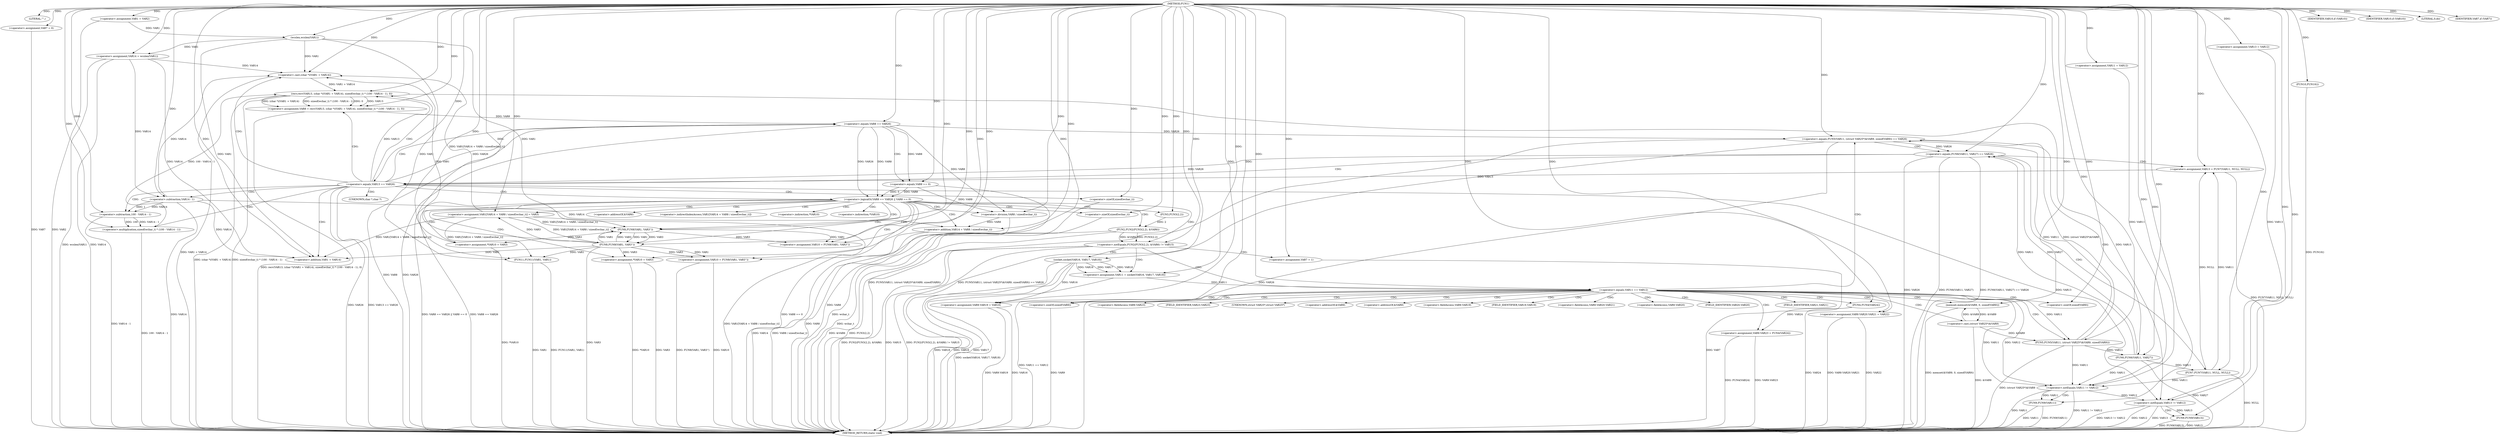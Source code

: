 digraph FUN1 {  
"1000100" [label = "(METHOD,FUN1)" ]
"1000302" [label = "(METHOD_RETURN,static void)" ]
"1000103" [label = "(LITERAL,\"\",)" ]
"1000104" [label = "(<operator>.assignment,VAR1 = VAR2)" ]
"1000112" [label = "(<operator>.assignment,VAR7 = 0)" ]
"1000119" [label = "(<operator>.assignment,VAR11 = VAR12)" ]
"1000123" [label = "(<operator>.assignment,VAR13 = VAR12)" ]
"1000127" [label = "(<operator>.assignment,VAR14 = wcslen(VAR1))" ]
"1000129" [label = "(wcslen,wcslen(VAR1))" ]
"1000134" [label = "(<operator>.notEquals,FUN2(FUN3(2,2), &VAR6) != VAR15)" ]
"1000135" [label = "(FUN2,FUN2(FUN3(2,2), &VAR6))" ]
"1000136" [label = "(FUN3,FUN3(2,2))" ]
"1000144" [label = "(<operator>.assignment,VAR7 = 1)" ]
"1000147" [label = "(<operator>.assignment,VAR11 = socket(VAR16, VAR17, VAR18))" ]
"1000149" [label = "(socket,socket(VAR16, VAR17, VAR18))" ]
"1000154" [label = "(<operator>.equals,VAR11 == VAR12)" ]
"1000159" [label = "(memset,memset(&VAR9, 0, sizeof(VAR9)))" ]
"1000163" [label = "(<operator>.sizeOf,sizeof(VAR9))" ]
"1000165" [label = "(<operator>.assignment,VAR9.VAR19 = VAR16)" ]
"1000170" [label = "(<operator>.assignment,VAR9.VAR20.VAR21 = VAR22)" ]
"1000177" [label = "(<operator>.assignment,VAR9.VAR23 = FUN4(VAR24))" ]
"1000181" [label = "(FUN4,FUN4(VAR24))" ]
"1000184" [label = "(<operator>.equals,FUN5(VAR11, (struct VAR25*)&VAR9, sizeof(VAR9)) == VAR26)" ]
"1000185" [label = "(FUN5,FUN5(VAR11, (struct VAR25*)&VAR9, sizeof(VAR9)))" ]
"1000187" [label = "(<operator>.cast,(struct VAR25*)&VAR9)" ]
"1000191" [label = "(<operator>.sizeOf,sizeof(VAR9))" ]
"1000197" [label = "(<operator>.equals,FUN6(VAR11, VAR27) == VAR26)" ]
"1000198" [label = "(FUN6,FUN6(VAR11, VAR27))" ]
"1000204" [label = "(<operator>.assignment,VAR13 = FUN7(VAR11, NULL, NULL))" ]
"1000206" [label = "(FUN7,FUN7(VAR11, NULL, NULL))" ]
"1000211" [label = "(<operator>.equals,VAR13 == VAR26)" ]
"1000216" [label = "(<operator>.assignment,VAR8 = recv(VAR13, (char *)(VAR1 + VAR14), sizeof(wchar_t) * (100 - VAR14 - 1), 0))" ]
"1000218" [label = "(recv,recv(VAR13, (char *)(VAR1 + VAR14), sizeof(wchar_t) * (100 - VAR14 - 1), 0))" ]
"1000220" [label = "(<operator>.cast,(char *)(VAR1 + VAR14))" ]
"1000222" [label = "(<operator>.addition,VAR1 + VAR14)" ]
"1000225" [label = "(<operator>.multiplication,sizeof(wchar_t) * (100 - VAR14 - 1))" ]
"1000226" [label = "(<operator>.sizeOf,sizeof(wchar_t))" ]
"1000228" [label = "(<operator>.subtraction,100 - VAR14 - 1)" ]
"1000230" [label = "(<operator>.subtraction,VAR14 - 1)" ]
"1000235" [label = "(<operator>.logicalOr,VAR8 == VAR26 || VAR8 == 0)" ]
"1000236" [label = "(<operator>.equals,VAR8 == VAR26)" ]
"1000239" [label = "(<operator>.equals,VAR8 == 0)" ]
"1000244" [label = "(<operator>.assignment,VAR1[VAR14 + VAR8 / sizeof(wchar_t)] = VAR3)" ]
"1000247" [label = "(<operator>.addition,VAR14 + VAR8 / sizeof(wchar_t))" ]
"1000249" [label = "(<operator>.division,VAR8 / sizeof(wchar_t))" ]
"1000251" [label = "(<operator>.sizeOf,sizeof(wchar_t))" ]
"1000254" [label = "(<operator>.assignment,VAR10 = FUN8(VAR1, VAR3''))" ]
"1000256" [label = "(FUN8,FUN8(VAR1, VAR3''))" ]
"1000260" [label = "(IDENTIFIER,VAR10,if (VAR10))" ]
"1000262" [label = "(<operator>.assignment,*VAR10 = VAR3)" ]
"1000266" [label = "(<operator>.assignment,VAR10 = FUN8(VAR1, VAR3''))" ]
"1000268" [label = "(FUN8,FUN8(VAR1, VAR3''))" ]
"1000272" [label = "(IDENTIFIER,VAR10,if (VAR10))" ]
"1000274" [label = "(<operator>.assignment,*VAR10 = VAR3)" ]
"1000278" [label = "(LITERAL,0,do)" ]
"1000280" [label = "(<operator>.notEquals,VAR11 != VAR12)" ]
"1000284" [label = "(FUN9,FUN9(VAR11))" ]
"1000287" [label = "(<operator>.notEquals,VAR13 != VAR12)" ]
"1000291" [label = "(FUN9,FUN9(VAR13))" ]
"1000294" [label = "(IDENTIFIER,VAR7,if (VAR7))" ]
"1000296" [label = "(FUN10,FUN10())" ]
"1000299" [label = "(FUN11,FUN11(VAR1, VAR1))" ]
"1000139" [label = "(<operator>.addressOf,&VAR6)" ]
"1000160" [label = "(<operator>.addressOf,&VAR9)" ]
"1000166" [label = "(<operator>.fieldAccess,VAR9.VAR19)" ]
"1000168" [label = "(FIELD_IDENTIFIER,VAR19,VAR19)" ]
"1000171" [label = "(<operator>.fieldAccess,VAR9.VAR20.VAR21)" ]
"1000172" [label = "(<operator>.fieldAccess,VAR9.VAR20)" ]
"1000174" [label = "(FIELD_IDENTIFIER,VAR20,VAR20)" ]
"1000175" [label = "(FIELD_IDENTIFIER,VAR21,VAR21)" ]
"1000178" [label = "(<operator>.fieldAccess,VAR9.VAR23)" ]
"1000180" [label = "(FIELD_IDENTIFIER,VAR23,VAR23)" ]
"1000188" [label = "(UNKNOWN,struct VAR25*,struct VAR25*)" ]
"1000189" [label = "(<operator>.addressOf,&VAR9)" ]
"1000221" [label = "(UNKNOWN,char *,char *)" ]
"1000245" [label = "(<operator>.indirectIndexAccess,VAR1[VAR14 + VAR8 / sizeof(wchar_t)])" ]
"1000263" [label = "(<operator>.indirection,*VAR10)" ]
"1000275" [label = "(<operator>.indirection,*VAR10)" ]
  "1000291" -> "1000302"  [ label = "DDG: FUN9(VAR13)"] 
  "1000184" -> "1000302"  [ label = "DDG: FUN5(VAR11, (struct VAR25*)&VAR9, sizeof(VAR9))"] 
  "1000230" -> "1000302"  [ label = "DDG: VAR14"] 
  "1000197" -> "1000302"  [ label = "DDG: FUN6(VAR11, VAR27) == VAR26"] 
  "1000181" -> "1000302"  [ label = "DDG: VAR24"] 
  "1000177" -> "1000302"  [ label = "DDG: VAR9.VAR23"] 
  "1000247" -> "1000302"  [ label = "DDG: VAR14"] 
  "1000159" -> "1000302"  [ label = "DDG: memset(&VAR9, 0, sizeof(VAR9))"] 
  "1000185" -> "1000302"  [ label = "DDG: (struct VAR25*)&VAR9"] 
  "1000218" -> "1000302"  [ label = "DDG: sizeof(wchar_t) * (100 - VAR14 - 1)"] 
  "1000197" -> "1000302"  [ label = "DDG: VAR26"] 
  "1000226" -> "1000302"  [ label = "DDG: wchar_t"] 
  "1000291" -> "1000302"  [ label = "DDG: VAR13"] 
  "1000236" -> "1000302"  [ label = "DDG: VAR8"] 
  "1000206" -> "1000302"  [ label = "DDG: NULL"] 
  "1000284" -> "1000302"  [ label = "DDG: VAR11"] 
  "1000284" -> "1000302"  [ label = "DDG: FUN9(VAR11)"] 
  "1000235" -> "1000302"  [ label = "DDG: VAR8 == VAR26"] 
  "1000149" -> "1000302"  [ label = "DDG: VAR17"] 
  "1000235" -> "1000302"  [ label = "DDG: VAR8 == 0"] 
  "1000274" -> "1000302"  [ label = "DDG: *VAR10"] 
  "1000165" -> "1000302"  [ label = "DDG: VAR16"] 
  "1000235" -> "1000302"  [ label = "DDG: VAR8 == VAR26 || VAR8 == 0"] 
  "1000280" -> "1000302"  [ label = "DDG: VAR11 != VAR12"] 
  "1000198" -> "1000302"  [ label = "DDG: VAR27"] 
  "1000296" -> "1000302"  [ label = "DDG: FUN10()"] 
  "1000287" -> "1000302"  [ label = "DDG: VAR13 != VAR12"] 
  "1000299" -> "1000302"  [ label = "DDG: FUN11(VAR1, VAR1)"] 
  "1000239" -> "1000302"  [ label = "DDG: VAR8"] 
  "1000236" -> "1000302"  [ label = "DDG: VAR26"] 
  "1000225" -> "1000302"  [ label = "DDG: 100 - VAR14 - 1"] 
  "1000187" -> "1000302"  [ label = "DDG: &VAR9"] 
  "1000204" -> "1000302"  [ label = "DDG: FUN7(VAR11, NULL, NULL)"] 
  "1000134" -> "1000302"  [ label = "DDG: VAR15"] 
  "1000135" -> "1000302"  [ label = "DDG: &VAR6"] 
  "1000165" -> "1000302"  [ label = "DDG: VAR9.VAR19"] 
  "1000184" -> "1000302"  [ label = "DDG: FUN5(VAR11, (struct VAR25*)&VAR9, sizeof(VAR9)) == VAR26"] 
  "1000149" -> "1000302"  [ label = "DDG: VAR18"] 
  "1000266" -> "1000302"  [ label = "DDG: FUN8(VAR1, VAR3'')"] 
  "1000251" -> "1000302"  [ label = "DDG: wchar_t"] 
  "1000127" -> "1000302"  [ label = "DDG: wcslen(VAR1)"] 
  "1000287" -> "1000302"  [ label = "DDG: VAR12"] 
  "1000266" -> "1000302"  [ label = "DDG: VAR10"] 
  "1000134" -> "1000302"  [ label = "DDG: FUN2(FUN3(2,2), &VAR6) != VAR15"] 
  "1000177" -> "1000302"  [ label = "DDG: FUN4(VAR24)"] 
  "1000299" -> "1000302"  [ label = "DDG: VAR1"] 
  "1000216" -> "1000302"  [ label = "DDG: recv(VAR13, (char *)(VAR1 + VAR14), sizeof(wchar_t) * (100 - VAR14 - 1), 0)"] 
  "1000262" -> "1000302"  [ label = "DDG: *VAR10"] 
  "1000220" -> "1000302"  [ label = "DDG: VAR1 + VAR14"] 
  "1000147" -> "1000302"  [ label = "DDG: socket(VAR16, VAR17, VAR18)"] 
  "1000170" -> "1000302"  [ label = "DDG: VAR22"] 
  "1000154" -> "1000302"  [ label = "DDG: VAR11 == VAR12"] 
  "1000211" -> "1000302"  [ label = "DDG: VAR26"] 
  "1000134" -> "1000302"  [ label = "DDG: FUN2(FUN3(2,2), &VAR6)"] 
  "1000184" -> "1000302"  [ label = "DDG: VAR26"] 
  "1000112" -> "1000302"  [ label = "DDG: VAR7"] 
  "1000211" -> "1000302"  [ label = "DDG: VAR13 == VAR26"] 
  "1000280" -> "1000302"  [ label = "DDG: VAR11"] 
  "1000228" -> "1000302"  [ label = "DDG: VAR14 - 1"] 
  "1000135" -> "1000302"  [ label = "DDG: FUN3(2,2)"] 
  "1000274" -> "1000302"  [ label = "DDG: VAR3"] 
  "1000144" -> "1000302"  [ label = "DDG: VAR7"] 
  "1000287" -> "1000302"  [ label = "DDG: VAR13"] 
  "1000218" -> "1000302"  [ label = "DDG: (char *)(VAR1 + VAR14)"] 
  "1000170" -> "1000302"  [ label = "DDG: VAR9.VAR20.VAR21"] 
  "1000268" -> "1000302"  [ label = "DDG: VAR3"] 
  "1000149" -> "1000302"  [ label = "DDG: VAR16"] 
  "1000127" -> "1000302"  [ label = "DDG: VAR14"] 
  "1000249" -> "1000302"  [ label = "DDG: VAR8"] 
  "1000244" -> "1000302"  [ label = "DDG: VAR1[VAR14 + VAR8 / sizeof(wchar_t)]"] 
  "1000191" -> "1000302"  [ label = "DDG: VAR9"] 
  "1000104" -> "1000302"  [ label = "DDG: VAR2"] 
  "1000247" -> "1000302"  [ label = "DDG: VAR8 / sizeof(wchar_t)"] 
  "1000197" -> "1000302"  [ label = "DDG: FUN6(VAR11, VAR27)"] 
  "1000100" -> "1000103"  [ label = "DDG: "] 
  "1000100" -> "1000104"  [ label = "DDG: "] 
  "1000100" -> "1000112"  [ label = "DDG: "] 
  "1000100" -> "1000119"  [ label = "DDG: "] 
  "1000100" -> "1000123"  [ label = "DDG: "] 
  "1000129" -> "1000127"  [ label = "DDG: VAR1"] 
  "1000100" -> "1000127"  [ label = "DDG: "] 
  "1000104" -> "1000129"  [ label = "DDG: VAR1"] 
  "1000100" -> "1000129"  [ label = "DDG: "] 
  "1000135" -> "1000134"  [ label = "DDG: FUN3(2,2)"] 
  "1000135" -> "1000134"  [ label = "DDG: &VAR6"] 
  "1000136" -> "1000135"  [ label = "DDG: 2"] 
  "1000100" -> "1000136"  [ label = "DDG: "] 
  "1000100" -> "1000134"  [ label = "DDG: "] 
  "1000100" -> "1000144"  [ label = "DDG: "] 
  "1000149" -> "1000147"  [ label = "DDG: VAR16"] 
  "1000149" -> "1000147"  [ label = "DDG: VAR17"] 
  "1000149" -> "1000147"  [ label = "DDG: VAR18"] 
  "1000100" -> "1000147"  [ label = "DDG: "] 
  "1000100" -> "1000149"  [ label = "DDG: "] 
  "1000147" -> "1000154"  [ label = "DDG: VAR11"] 
  "1000100" -> "1000154"  [ label = "DDG: "] 
  "1000187" -> "1000159"  [ label = "DDG: &VAR9"] 
  "1000100" -> "1000159"  [ label = "DDG: "] 
  "1000100" -> "1000163"  [ label = "DDG: "] 
  "1000149" -> "1000165"  [ label = "DDG: VAR16"] 
  "1000100" -> "1000165"  [ label = "DDG: "] 
  "1000100" -> "1000170"  [ label = "DDG: "] 
  "1000181" -> "1000177"  [ label = "DDG: VAR24"] 
  "1000100" -> "1000181"  [ label = "DDG: "] 
  "1000185" -> "1000184"  [ label = "DDG: VAR11"] 
  "1000185" -> "1000184"  [ label = "DDG: (struct VAR25*)&VAR9"] 
  "1000154" -> "1000185"  [ label = "DDG: VAR11"] 
  "1000100" -> "1000185"  [ label = "DDG: "] 
  "1000187" -> "1000185"  [ label = "DDG: &VAR9"] 
  "1000159" -> "1000187"  [ label = "DDG: &VAR9"] 
  "1000100" -> "1000191"  [ label = "DDG: "] 
  "1000236" -> "1000184"  [ label = "DDG: VAR26"] 
  "1000100" -> "1000184"  [ label = "DDG: "] 
  "1000198" -> "1000197"  [ label = "DDG: VAR11"] 
  "1000198" -> "1000197"  [ label = "DDG: VAR27"] 
  "1000185" -> "1000198"  [ label = "DDG: VAR11"] 
  "1000100" -> "1000198"  [ label = "DDG: "] 
  "1000184" -> "1000197"  [ label = "DDG: VAR26"] 
  "1000100" -> "1000197"  [ label = "DDG: "] 
  "1000206" -> "1000204"  [ label = "DDG: VAR11"] 
  "1000206" -> "1000204"  [ label = "DDG: NULL"] 
  "1000100" -> "1000204"  [ label = "DDG: "] 
  "1000198" -> "1000206"  [ label = "DDG: VAR11"] 
  "1000100" -> "1000206"  [ label = "DDG: "] 
  "1000204" -> "1000211"  [ label = "DDG: VAR13"] 
  "1000100" -> "1000211"  [ label = "DDG: "] 
  "1000197" -> "1000211"  [ label = "DDG: VAR26"] 
  "1000218" -> "1000216"  [ label = "DDG: VAR13"] 
  "1000218" -> "1000216"  [ label = "DDG: (char *)(VAR1 + VAR14)"] 
  "1000218" -> "1000216"  [ label = "DDG: sizeof(wchar_t) * (100 - VAR14 - 1)"] 
  "1000218" -> "1000216"  [ label = "DDG: 0"] 
  "1000100" -> "1000216"  [ label = "DDG: "] 
  "1000211" -> "1000218"  [ label = "DDG: VAR13"] 
  "1000100" -> "1000218"  [ label = "DDG: "] 
  "1000220" -> "1000218"  [ label = "DDG: VAR1 + VAR14"] 
  "1000129" -> "1000220"  [ label = "DDG: VAR1"] 
  "1000268" -> "1000220"  [ label = "DDG: VAR1"] 
  "1000244" -> "1000220"  [ label = "DDG: VAR1[VAR14 + VAR8 / sizeof(wchar_t)]"] 
  "1000100" -> "1000220"  [ label = "DDG: "] 
  "1000127" -> "1000220"  [ label = "DDG: VAR14"] 
  "1000230" -> "1000220"  [ label = "DDG: VAR14"] 
  "1000129" -> "1000222"  [ label = "DDG: VAR1"] 
  "1000268" -> "1000222"  [ label = "DDG: VAR1"] 
  "1000244" -> "1000222"  [ label = "DDG: VAR1[VAR14 + VAR8 / sizeof(wchar_t)]"] 
  "1000100" -> "1000222"  [ label = "DDG: "] 
  "1000127" -> "1000222"  [ label = "DDG: VAR14"] 
  "1000230" -> "1000222"  [ label = "DDG: VAR14"] 
  "1000225" -> "1000218"  [ label = "DDG: 100 - VAR14 - 1"] 
  "1000100" -> "1000225"  [ label = "DDG: "] 
  "1000100" -> "1000226"  [ label = "DDG: "] 
  "1000228" -> "1000225"  [ label = "DDG: 100"] 
  "1000228" -> "1000225"  [ label = "DDG: VAR14 - 1"] 
  "1000100" -> "1000228"  [ label = "DDG: "] 
  "1000230" -> "1000228"  [ label = "DDG: VAR14"] 
  "1000230" -> "1000228"  [ label = "DDG: 1"] 
  "1000100" -> "1000230"  [ label = "DDG: "] 
  "1000127" -> "1000230"  [ label = "DDG: VAR14"] 
  "1000236" -> "1000235"  [ label = "DDG: VAR8"] 
  "1000236" -> "1000235"  [ label = "DDG: VAR26"] 
  "1000216" -> "1000236"  [ label = "DDG: VAR8"] 
  "1000100" -> "1000236"  [ label = "DDG: "] 
  "1000211" -> "1000236"  [ label = "DDG: VAR26"] 
  "1000239" -> "1000235"  [ label = "DDG: VAR8"] 
  "1000239" -> "1000235"  [ label = "DDG: 0"] 
  "1000236" -> "1000239"  [ label = "DDG: VAR8"] 
  "1000100" -> "1000239"  [ label = "DDG: "] 
  "1000268" -> "1000244"  [ label = "DDG: VAR3"] 
  "1000100" -> "1000244"  [ label = "DDG: "] 
  "1000230" -> "1000247"  [ label = "DDG: VAR14"] 
  "1000100" -> "1000247"  [ label = "DDG: "] 
  "1000249" -> "1000247"  [ label = "DDG: VAR8"] 
  "1000236" -> "1000249"  [ label = "DDG: VAR8"] 
  "1000239" -> "1000249"  [ label = "DDG: VAR8"] 
  "1000100" -> "1000249"  [ label = "DDG: "] 
  "1000100" -> "1000251"  [ label = "DDG: "] 
  "1000256" -> "1000254"  [ label = "DDG: VAR1"] 
  "1000256" -> "1000254"  [ label = "DDG: VAR3"] 
  "1000100" -> "1000254"  [ label = "DDG: "] 
  "1000244" -> "1000256"  [ label = "DDG: VAR1[VAR14 + VAR8 / sizeof(wchar_t)]"] 
  "1000100" -> "1000256"  [ label = "DDG: "] 
  "1000129" -> "1000256"  [ label = "DDG: VAR1"] 
  "1000268" -> "1000256"  [ label = "DDG: VAR1"] 
  "1000268" -> "1000256"  [ label = "DDG: VAR3"] 
  "1000100" -> "1000260"  [ label = "DDG: "] 
  "1000256" -> "1000262"  [ label = "DDG: VAR3"] 
  "1000100" -> "1000262"  [ label = "DDG: "] 
  "1000268" -> "1000266"  [ label = "DDG: VAR1"] 
  "1000268" -> "1000266"  [ label = "DDG: VAR3"] 
  "1000100" -> "1000266"  [ label = "DDG: "] 
  "1000256" -> "1000268"  [ label = "DDG: VAR1"] 
  "1000244" -> "1000268"  [ label = "DDG: VAR1[VAR14 + VAR8 / sizeof(wchar_t)]"] 
  "1000100" -> "1000268"  [ label = "DDG: "] 
  "1000256" -> "1000268"  [ label = "DDG: VAR3"] 
  "1000100" -> "1000272"  [ label = "DDG: "] 
  "1000268" -> "1000274"  [ label = "DDG: VAR3"] 
  "1000100" -> "1000274"  [ label = "DDG: "] 
  "1000100" -> "1000278"  [ label = "DDG: "] 
  "1000185" -> "1000280"  [ label = "DDG: VAR11"] 
  "1000154" -> "1000280"  [ label = "DDG: VAR11"] 
  "1000206" -> "1000280"  [ label = "DDG: VAR11"] 
  "1000198" -> "1000280"  [ label = "DDG: VAR11"] 
  "1000119" -> "1000280"  [ label = "DDG: VAR11"] 
  "1000100" -> "1000280"  [ label = "DDG: "] 
  "1000154" -> "1000280"  [ label = "DDG: VAR12"] 
  "1000280" -> "1000284"  [ label = "DDG: VAR11"] 
  "1000100" -> "1000284"  [ label = "DDG: "] 
  "1000218" -> "1000287"  [ label = "DDG: VAR13"] 
  "1000211" -> "1000287"  [ label = "DDG: VAR13"] 
  "1000123" -> "1000287"  [ label = "DDG: VAR13"] 
  "1000100" -> "1000287"  [ label = "DDG: "] 
  "1000280" -> "1000287"  [ label = "DDG: VAR12"] 
  "1000287" -> "1000291"  [ label = "DDG: VAR13"] 
  "1000100" -> "1000291"  [ label = "DDG: "] 
  "1000100" -> "1000294"  [ label = "DDG: "] 
  "1000100" -> "1000296"  [ label = "DDG: "] 
  "1000129" -> "1000299"  [ label = "DDG: VAR1"] 
  "1000268" -> "1000299"  [ label = "DDG: VAR1"] 
  "1000244" -> "1000299"  [ label = "DDG: VAR1[VAR14 + VAR8 / sizeof(wchar_t)]"] 
  "1000100" -> "1000299"  [ label = "DDG: "] 
  "1000134" -> "1000144"  [ label = "CDG: "] 
  "1000134" -> "1000149"  [ label = "CDG: "] 
  "1000134" -> "1000154"  [ label = "CDG: "] 
  "1000134" -> "1000147"  [ label = "CDG: "] 
  "1000154" -> "1000174"  [ label = "CDG: "] 
  "1000154" -> "1000191"  [ label = "CDG: "] 
  "1000154" -> "1000166"  [ label = "CDG: "] 
  "1000154" -> "1000180"  [ label = "CDG: "] 
  "1000154" -> "1000165"  [ label = "CDG: "] 
  "1000154" -> "1000188"  [ label = "CDG: "] 
  "1000154" -> "1000175"  [ label = "CDG: "] 
  "1000154" -> "1000160"  [ label = "CDG: "] 
  "1000154" -> "1000187"  [ label = "CDG: "] 
  "1000154" -> "1000185"  [ label = "CDG: "] 
  "1000154" -> "1000172"  [ label = "CDG: "] 
  "1000154" -> "1000189"  [ label = "CDG: "] 
  "1000154" -> "1000163"  [ label = "CDG: "] 
  "1000154" -> "1000168"  [ label = "CDG: "] 
  "1000154" -> "1000178"  [ label = "CDG: "] 
  "1000154" -> "1000159"  [ label = "CDG: "] 
  "1000154" -> "1000170"  [ label = "CDG: "] 
  "1000154" -> "1000171"  [ label = "CDG: "] 
  "1000154" -> "1000184"  [ label = "CDG: "] 
  "1000154" -> "1000177"  [ label = "CDG: "] 
  "1000154" -> "1000181"  [ label = "CDG: "] 
  "1000184" -> "1000197"  [ label = "CDG: "] 
  "1000184" -> "1000198"  [ label = "CDG: "] 
  "1000197" -> "1000211"  [ label = "CDG: "] 
  "1000197" -> "1000204"  [ label = "CDG: "] 
  "1000197" -> "1000206"  [ label = "CDG: "] 
  "1000211" -> "1000221"  [ label = "CDG: "] 
  "1000211" -> "1000216"  [ label = "CDG: "] 
  "1000211" -> "1000236"  [ label = "CDG: "] 
  "1000211" -> "1000222"  [ label = "CDG: "] 
  "1000211" -> "1000235"  [ label = "CDG: "] 
  "1000211" -> "1000220"  [ label = "CDG: "] 
  "1000211" -> "1000226"  [ label = "CDG: "] 
  "1000211" -> "1000230"  [ label = "CDG: "] 
  "1000211" -> "1000225"  [ label = "CDG: "] 
  "1000211" -> "1000218"  [ label = "CDG: "] 
  "1000211" -> "1000228"  [ label = "CDG: "] 
  "1000235" -> "1000268"  [ label = "CDG: "] 
  "1000235" -> "1000244"  [ label = "CDG: "] 
  "1000235" -> "1000251"  [ label = "CDG: "] 
  "1000235" -> "1000254"  [ label = "CDG: "] 
  "1000235" -> "1000245"  [ label = "CDG: "] 
  "1000235" -> "1000247"  [ label = "CDG: "] 
  "1000235" -> "1000266"  [ label = "CDG: "] 
  "1000235" -> "1000249"  [ label = "CDG: "] 
  "1000235" -> "1000256"  [ label = "CDG: "] 
  "1000235" -> "1000263"  [ label = "CDG: "] 
  "1000235" -> "1000262"  [ label = "CDG: "] 
  "1000235" -> "1000274"  [ label = "CDG: "] 
  "1000235" -> "1000275"  [ label = "CDG: "] 
  "1000235" -> "1000139"  [ label = "CDG: "] 
  "1000235" -> "1000135"  [ label = "CDG: "] 
  "1000235" -> "1000136"  [ label = "CDG: "] 
  "1000235" -> "1000134"  [ label = "CDG: "] 
  "1000236" -> "1000239"  [ label = "CDG: "] 
  "1000280" -> "1000284"  [ label = "CDG: "] 
  "1000287" -> "1000291"  [ label = "CDG: "] 
}
